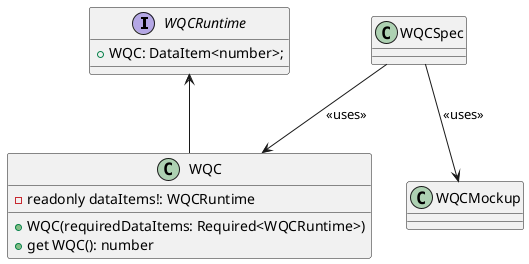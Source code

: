 /*
 * MIT License
 *
 * Copyright (c) 2021 P2O-Lab <p2o-lab@mailbox.tu-dresden.de>,
 * Chair for Process Control Systems, Technische Universität Dresden
 *
 * Permission is hereby granted, free of charge, to any person obtaining a copy
 * of this software and associated documentation files (the "Software"), to deal
 * in the Software without restriction, including without limitation the rights
 * to use, copy, modify, merge, publish, distribute, sublicense, and/or sell
 * copies of the Software, and to permit persons to whom the Software is
 * furnished to do so, subject to the following conditions:
 *
 * The above copyright notice and this permission notice shall be included in all
 * copies or substantial portions of the Software.
 *
 * THE SOFTWARE IS PROVIDED "AS IS", WITHOUT WARRANTY OF ANY KIND, EXPRESS OR
 * IMPLIED, INCLUDING BUT NOT LIMITED TO THE WARRANTIES OF MERCHANTABILITY,
 * FITNESS FOR A PARTICULAR PURPOSE AND NONINFRINGEMENT. IN NO EVENT SHALL THE
 * AUTHORS OR COPYRIGHT HOLDERS BE LIABLE FOR ANY CLAIM, DAMAGES OR OTHER
 * LIABILITY, WHETHER IN AN ACTION OF CONTRACT, TORT OR OTHERWISE, ARISING FROM,
 * OUT OF OR IN CONNECTION WITH THE SOFTWARE OR THE USE OR OTHER DEALINGS IN THE
 * SOFTWARE.
 */
 
@startuml
'https://plantuml.com/class-diagram

interface WQCRuntime {
    + WQC: DataItem<number>;
}

class WQC{
    - readonly dataItems!: WQCRuntime
    + WQC(requiredDataItems: Required<WQCRuntime>)
    + get WQC(): number
}

WQCRuntime <-- WQC
WQCSpec --> WQC : <<uses>>
WQCSpec --> WQCMockup : <<uses>>
@enduml
